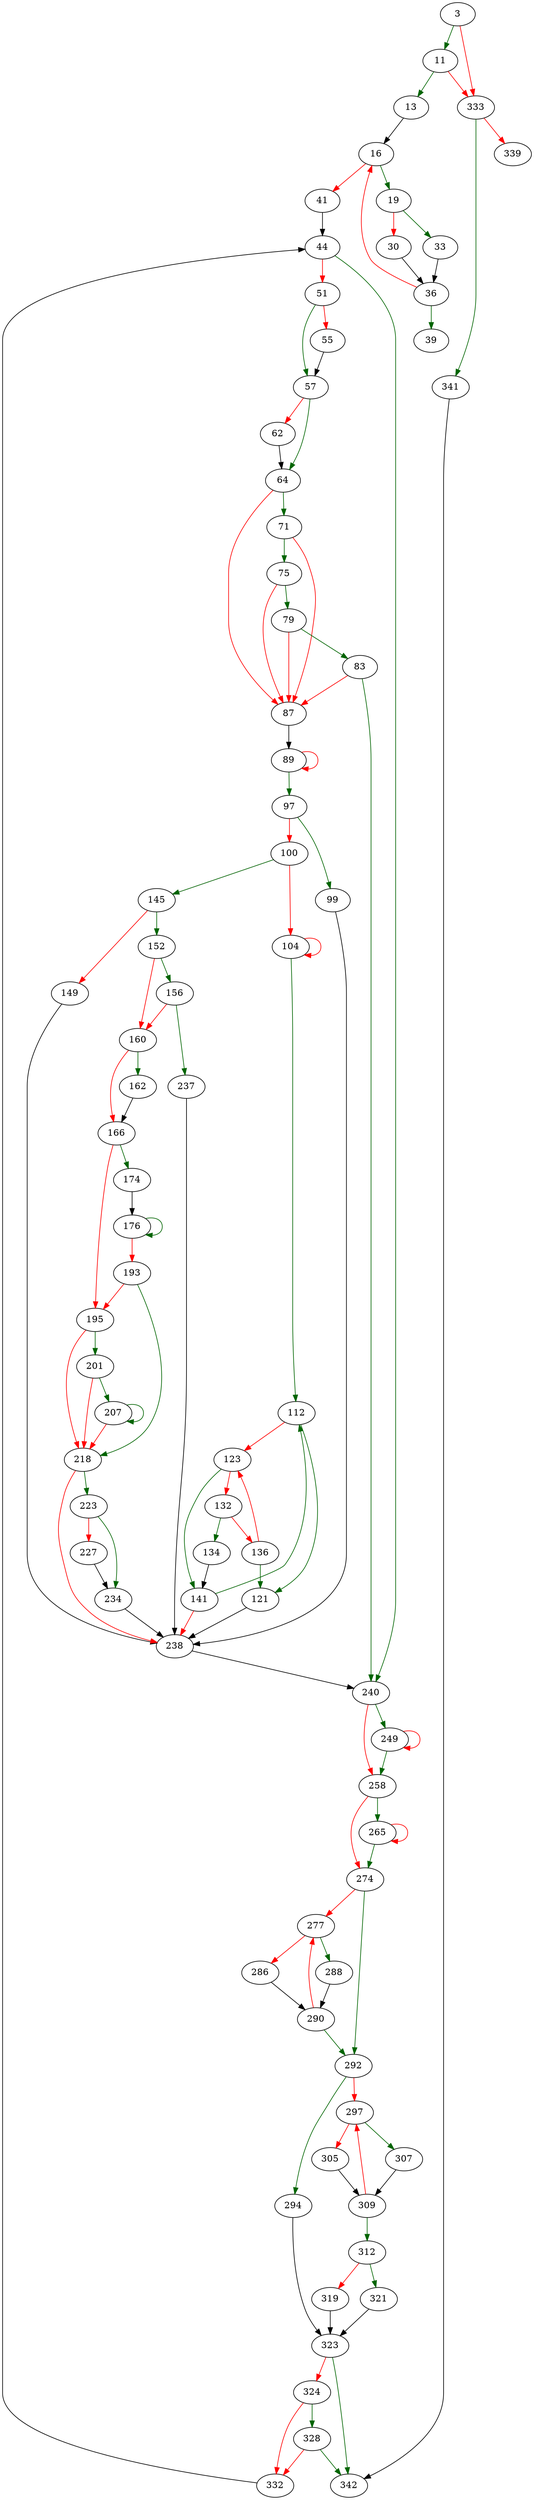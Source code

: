 strict digraph "write_line" {
	// Node definitions.
	3 [entry=true];
	11;
	333;
	13;
	16;
	19;
	41;
	33;
	30;
	36;
	39;
	44;
	240;
	51;
	57;
	55;
	64;
	62;
	71;
	87;
	75;
	79;
	83;
	89;
	97;
	99;
	100;
	238;
	145;
	104;
	112;
	121;
	123;
	141;
	132;
	134;
	136;
	152;
	149;
	156;
	160;
	237;
	162;
	166;
	174;
	195;
	176;
	193;
	218;
	201;
	207;
	223;
	234;
	227;
	249;
	258;
	265;
	274;
	292;
	277;
	288;
	286;
	290;
	294;
	297;
	323;
	307;
	305;
	309;
	312;
	321;
	319;
	342;
	324;
	328;
	332;
	341;
	339;

	// Edge definitions.
	3 -> 11 [
		color=darkgreen
		cond=true
	];
	3 -> 333 [
		color=red
		cond=false
	];
	11 -> 333 [
		color=red
		cond=false
	];
	11 -> 13 [
		color=darkgreen
		cond=true
	];
	333 -> 341 [
		color=darkgreen
		cond=true
	];
	333 -> 339 [
		color=red
		cond=false
	];
	13 -> 16;
	16 -> 19 [
		color=darkgreen
		cond=true
	];
	16 -> 41 [
		color=red
		cond=false
	];
	19 -> 33 [
		color=darkgreen
		cond=true
	];
	19 -> 30 [
		color=red
		cond=false
	];
	41 -> 44;
	33 -> 36;
	30 -> 36;
	36 -> 16 [
		color=red
		cond=false
	];
	36 -> 39 [
		color=darkgreen
		cond=true
	];
	44 -> 240 [
		color=darkgreen
		cond=true
	];
	44 -> 51 [
		color=red
		cond=false
	];
	240 -> 249 [
		color=darkgreen
		cond=true
	];
	240 -> 258 [
		color=red
		cond=false
	];
	51 -> 57 [
		color=darkgreen
		cond=true
	];
	51 -> 55 [
		color=red
		cond=false
	];
	57 -> 64 [
		color=darkgreen
		cond=true
	];
	57 -> 62 [
		color=red
		cond=false
	];
	55 -> 57;
	64 -> 71 [
		color=darkgreen
		cond=true
	];
	64 -> 87 [
		color=red
		cond=false
	];
	62 -> 64;
	71 -> 87 [
		color=red
		cond=false
	];
	71 -> 75 [
		color=darkgreen
		cond=true
	];
	87 -> 89;
	75 -> 87 [
		color=red
		cond=false
	];
	75 -> 79 [
		color=darkgreen
		cond=true
	];
	79 -> 87 [
		color=red
		cond=false
	];
	79 -> 83 [
		color=darkgreen
		cond=true
	];
	83 -> 240 [
		color=darkgreen
		cond=true
	];
	83 -> 87 [
		color=red
		cond=false
	];
	89 -> 89 [
		color=red
		cond=false
	];
	89 -> 97 [
		color=darkgreen
		cond=true
	];
	97 -> 99 [
		color=darkgreen
		cond=true
	];
	97 -> 100 [
		color=red
		cond=false
	];
	99 -> 238;
	100 -> 145 [
		color=darkgreen
		cond=true
	];
	100 -> 104 [
		color=red
		cond=false
	];
	238 -> 240;
	145 -> 152 [
		color=darkgreen
		cond=true
	];
	145 -> 149 [
		color=red
		cond=false
	];
	104 -> 104 [
		color=red
		cond=false
	];
	104 -> 112 [
		color=darkgreen
		cond=true
	];
	112 -> 121 [
		color=darkgreen
		cond=true
	];
	112 -> 123 [
		color=red
		cond=false
	];
	121 -> 238;
	123 -> 141 [
		color=darkgreen
		cond=true
	];
	123 -> 132 [
		color=red
		cond=false
	];
	141 -> 238 [
		color=red
		cond=false
	];
	141 -> 112 [
		color=darkgreen
		cond=true
	];
	132 -> 134 [
		color=darkgreen
		cond=true
	];
	132 -> 136 [
		color=red
		cond=false
	];
	134 -> 141;
	136 -> 121 [
		color=darkgreen
		cond=true
	];
	136 -> 123 [
		color=red
		cond=false
	];
	152 -> 156 [
		color=darkgreen
		cond=true
	];
	152 -> 160 [
		color=red
		cond=false
	];
	149 -> 238;
	156 -> 160 [
		color=red
		cond=false
	];
	156 -> 237 [
		color=darkgreen
		cond=true
	];
	160 -> 162 [
		color=darkgreen
		cond=true
	];
	160 -> 166 [
		color=red
		cond=false
	];
	237 -> 238;
	162 -> 166;
	166 -> 174 [
		color=darkgreen
		cond=true
	];
	166 -> 195 [
		color=red
		cond=false
	];
	174 -> 176;
	195 -> 218 [
		color=red
		cond=false
	];
	195 -> 201 [
		color=darkgreen
		cond=true
	];
	176 -> 176 [
		color=darkgreen
		cond=true
	];
	176 -> 193 [
		color=red
		cond=false
	];
	193 -> 195 [
		color=red
		cond=false
	];
	193 -> 218 [
		color=darkgreen
		cond=true
	];
	218 -> 238 [
		color=red
		cond=false
	];
	218 -> 223 [
		color=darkgreen
		cond=true
	];
	201 -> 218 [
		color=red
		cond=false
	];
	201 -> 207 [
		color=darkgreen
		cond=true
	];
	207 -> 218 [
		color=red
		cond=false
	];
	207 -> 207 [
		color=darkgreen
		cond=true
	];
	223 -> 234 [
		color=darkgreen
		cond=true
	];
	223 -> 227 [
		color=red
		cond=false
	];
	234 -> 238;
	227 -> 234;
	249 -> 249 [
		color=red
		cond=false
	];
	249 -> 258 [
		color=darkgreen
		cond=true
	];
	258 -> 265 [
		color=darkgreen
		cond=true
	];
	258 -> 274 [
		color=red
		cond=false
	];
	265 -> 265 [
		color=red
		cond=false
	];
	265 -> 274 [
		color=darkgreen
		cond=true
	];
	274 -> 292 [
		color=darkgreen
		cond=true
	];
	274 -> 277 [
		color=red
		cond=false
	];
	292 -> 294 [
		color=darkgreen
		cond=true
	];
	292 -> 297 [
		color=red
		cond=false
	];
	277 -> 288 [
		color=darkgreen
		cond=true
	];
	277 -> 286 [
		color=red
		cond=false
	];
	288 -> 290;
	286 -> 290;
	290 -> 292 [
		color=darkgreen
		cond=true
	];
	290 -> 277 [
		color=red
		cond=false
	];
	294 -> 323;
	297 -> 307 [
		color=darkgreen
		cond=true
	];
	297 -> 305 [
		color=red
		cond=false
	];
	323 -> 342 [
		color=darkgreen
		cond=true
	];
	323 -> 324 [
		color=red
		cond=false
	];
	307 -> 309;
	305 -> 309;
	309 -> 297 [
		color=red
		cond=false
	];
	309 -> 312 [
		color=darkgreen
		cond=true
	];
	312 -> 321 [
		color=darkgreen
		cond=true
	];
	312 -> 319 [
		color=red
		cond=false
	];
	321 -> 323;
	319 -> 323;
	324 -> 328 [
		color=darkgreen
		cond=true
	];
	324 -> 332 [
		color=red
		cond=false
	];
	328 -> 342 [
		color=darkgreen
		cond=true
	];
	328 -> 332 [
		color=red
		cond=false
	];
	332 -> 44;
	341 -> 342;
}